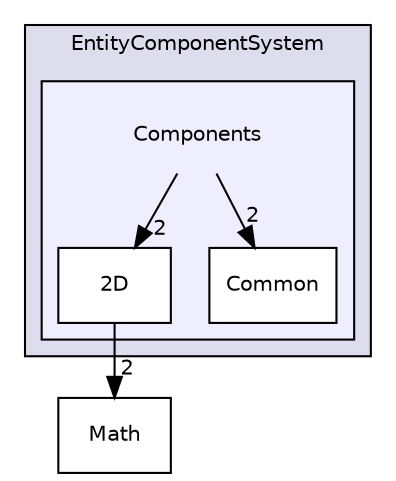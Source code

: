 digraph "Flakkari/Engine/EntityComponentSystem/Components" {
  compound=true
  node [ fontsize="10", fontname="Helvetica"];
  edge [ labelfontsize="10", labelfontname="Helvetica"];
  subgraph clusterdir_a60a0a50912261337a6df9770eafa8d1 {
    graph [ bgcolor="#ddddee", pencolor="black", label="EntityComponentSystem" fontname="Helvetica", fontsize="10", URL="dir_a60a0a50912261337a6df9770eafa8d1.html"]
  subgraph clusterdir_6b151d91432e5e3a835f5b0d29761f9f {
    graph [ bgcolor="#eeeeff", pencolor="black", label="" URL="dir_6b151d91432e5e3a835f5b0d29761f9f.html"];
    dir_6b151d91432e5e3a835f5b0d29761f9f [shape=plaintext label="Components"];
  dir_86261fce5fe115366b5bef7c76c3a9a4 [shape=box label="2D" fillcolor="white" style="filled" URL="dir_86261fce5fe115366b5bef7c76c3a9a4.html"];
  dir_aaa58dc6b360614d27e0acb7167682cd [shape=box label="Common" fillcolor="white" style="filled" URL="dir_aaa58dc6b360614d27e0acb7167682cd.html"];
  }
  }
  dir_91bfd317f0d822e02c021ee39d31f634 [shape=box label="Math" URL="dir_91bfd317f0d822e02c021ee39d31f634.html"];
  dir_6b151d91432e5e3a835f5b0d29761f9f->dir_86261fce5fe115366b5bef7c76c3a9a4 [headlabel="2", labeldistance=1.5 headhref="dir_000004_000005.html"];
  dir_6b151d91432e5e3a835f5b0d29761f9f->dir_aaa58dc6b360614d27e0acb7167682cd [headlabel="2", labeldistance=1.5 headhref="dir_000004_000006.html"];
  dir_86261fce5fe115366b5bef7c76c3a9a4->dir_91bfd317f0d822e02c021ee39d31f634 [headlabel="2", labeldistance=1.5 headhref="dir_000005_000008.html"];
}
